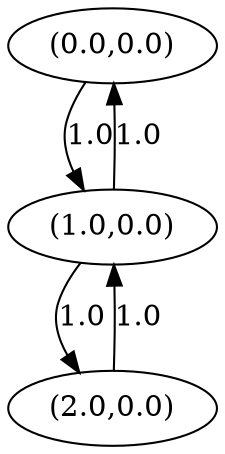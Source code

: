 digraph genegraph {
node0[pos="0.0,0.0", label="(0.0,0.0)", pin=true]
node1[pos="0.6666666666666666,0.0", label="(2.0,0.0)", pin=true]
node2[pos="0.3333333333333333,0.0", label="(1.0,0.0)", pin=true]
node0 -> node2[label="1.0"]
node1 -> node2[label="1.0"]
node2 -> node0[label="1.0"]
node2 -> node1[label="1.0"]
}